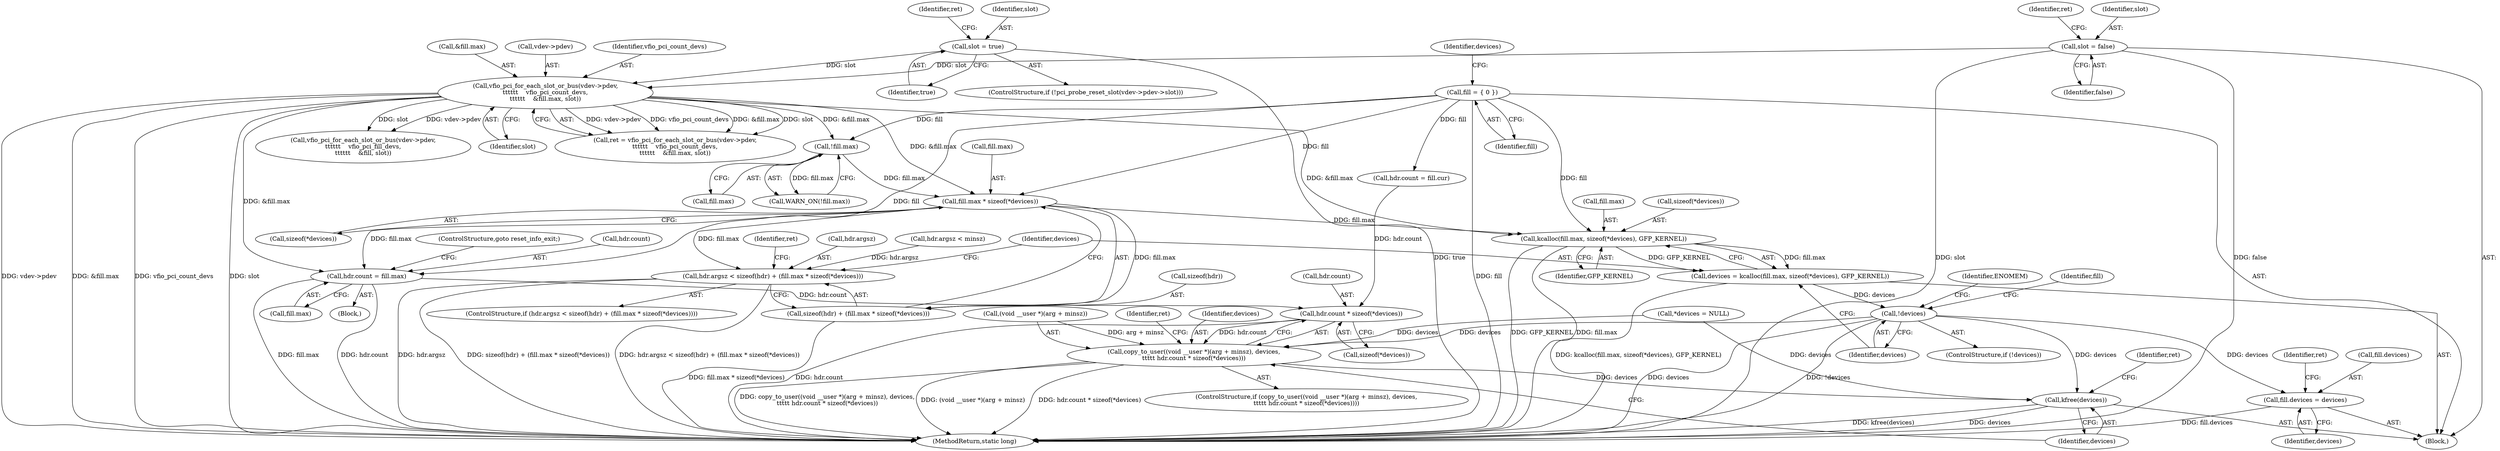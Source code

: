 digraph "0_linux_05692d7005a364add85c6e25a6c4447ce08f913a@API" {
"1000994" [label="(Call,fill.max * sizeof(*devices))"];
"1000967" [label="(Call,vfio_pci_for_each_slot_or_bus(vdev->pdev,\n\t\t\t\t\t\t    vfio_pci_count_devs,\n\t\t\t\t\t\t    &fill.max, slot))"];
"1000951" [label="(Call,slot = true)"];
"1000911" [label="(Call,slot = false)"];
"1000904" [label="(Call,fill = { 0 })"];
"1000982" [label="(Call,!fill.max)"];
"1000987" [label="(Call,hdr.argsz < sizeof(hdr) + (fill.max * sizeof(*devices)))"];
"1000991" [label="(Call,sizeof(hdr) + (fill.max * sizeof(*devices)))"];
"1001006" [label="(Call,hdr.count = fill.max)"];
"1001080" [label="(Call,hdr.count * sizeof(*devices))"];
"1001073" [label="(Call,copy_to_user((void __user *)(arg + minsz), devices,\n\t\t\t\t\t hdr.count * sizeof(*devices)))"];
"1001091" [label="(Call,kfree(devices))"];
"1001016" [label="(Call,kcalloc(fill.max, sizeof(*devices), GFP_KERNEL))"];
"1001014" [label="(Call,devices = kcalloc(fill.max, sizeof(*devices), GFP_KERNEL))"];
"1001025" [label="(Call,!devices)"];
"1001030" [label="(Call,fill.devices = devices)"];
"1001026" [label="(Identifier,devices)"];
"1000943" [label="(ControlStructure,if (!pci_probe_reset_slot(vdev->pdev->slot)))"];
"1000998" [label="(Call,sizeof(*devices))"];
"1001037" [label="(Call,vfio_pci_for_each_slot_or_bus(vdev->pdev,\n\t\t\t\t\t\t    vfio_pci_fill_devs,\n\t\t\t\t\t\t    &fill, slot))"];
"1000911" [label="(Call,slot = false)"];
"1001015" [label="(Identifier,devices)"];
"1000966" [label="(Identifier,ret)"];
"1001013" [label="(ControlStructure,goto reset_info_exit;)"];
"1001091" [label="(Call,kfree(devices))"];
"1000907" [label="(Call,*devices = NULL)"];
"1001079" [label="(Identifier,devices)"];
"1001003" [label="(Identifier,ret)"];
"1000971" [label="(Identifier,vfio_pci_count_devs)"];
"1000904" [label="(Call,fill = { 0 })"];
"1001048" [label="(Call,hdr.count = fill.cur)"];
"1001010" [label="(Call,fill.max)"];
"1000991" [label="(Call,sizeof(hdr) + (fill.max * sizeof(*devices)))"];
"1000982" [label="(Call,!fill.max)"];
"1000976" [label="(Identifier,slot)"];
"1000916" [label="(Identifier,ret)"];
"1001017" [label="(Call,fill.max)"];
"1000953" [label="(Identifier,true)"];
"1000912" [label="(Identifier,slot)"];
"1001032" [label="(Identifier,fill)"];
"1000972" [label="(Call,&fill.max)"];
"1001030" [label="(Call,fill.devices = devices)"];
"1001031" [label="(Call,fill.devices)"];
"1000901" [label="(Block,)"];
"1001084" [label="(Call,sizeof(*devices))"];
"1000965" [label="(Call,ret = vfio_pci_for_each_slot_or_bus(vdev->pdev,\n\t\t\t\t\t\t    vfio_pci_count_devs,\n\t\t\t\t\t\t    &fill.max, slot))"];
"1001094" [label="(Identifier,ret)"];
"1001014" [label="(Call,devices = kcalloc(fill.max, sizeof(*devices), GFP_KERNEL))"];
"1001380" [label="(MethodReturn,static long)"];
"1001024" [label="(ControlStructure,if (!devices))"];
"1000968" [label="(Call,vdev->pdev)"];
"1001073" [label="(Call,copy_to_user((void __user *)(arg + minsz), devices,\n\t\t\t\t\t hdr.count * sizeof(*devices)))"];
"1000908" [label="(Identifier,devices)"];
"1001072" [label="(ControlStructure,if (copy_to_user((void __user *)(arg + minsz), devices,\n\t\t\t\t\t hdr.count * sizeof(*devices))))"];
"1001074" [label="(Call,(void __user *)(arg + minsz))"];
"1001092" [label="(Identifier,devices)"];
"1000951" [label="(Call,slot = true)"];
"1001006" [label="(Call,hdr.count = fill.max)"];
"1001016" [label="(Call,kcalloc(fill.max, sizeof(*devices), GFP_KERNEL))"];
"1001081" [label="(Call,hdr.count)"];
"1001080" [label="(Call,hdr.count * sizeof(*devices))"];
"1001036" [label="(Identifier,ret)"];
"1000988" [label="(Call,hdr.argsz)"];
"1001029" [label="(Identifier,ENOMEM)"];
"1001088" [label="(Identifier,ret)"];
"1000930" [label="(Call,hdr.argsz < minsz)"];
"1000994" [label="(Call,fill.max * sizeof(*devices))"];
"1000952" [label="(Identifier,slot)"];
"1000987" [label="(Call,hdr.argsz < sizeof(hdr) + (fill.max * sizeof(*devices)))"];
"1001034" [label="(Identifier,devices)"];
"1000913" [label="(Identifier,false)"];
"1000967" [label="(Call,vfio_pci_for_each_slot_or_bus(vdev->pdev,\n\t\t\t\t\t\t    vfio_pci_count_devs,\n\t\t\t\t\t\t    &fill.max, slot))"];
"1000905" [label="(Identifier,fill)"];
"1000986" [label="(ControlStructure,if (hdr.argsz < sizeof(hdr) + (fill.max * sizeof(*devices))))"];
"1001020" [label="(Call,sizeof(*devices))"];
"1000981" [label="(Call,WARN_ON(!fill.max))"];
"1000983" [label="(Call,fill.max)"];
"1001007" [label="(Call,hdr.count)"];
"1001023" [label="(Identifier,GFP_KERNEL)"];
"1001025" [label="(Call,!devices)"];
"1000992" [label="(Call,sizeof(hdr))"];
"1001001" [label="(Block,)"];
"1000995" [label="(Call,fill.max)"];
"1000994" -> "1000991"  [label="AST: "];
"1000994" -> "1000998"  [label="CFG: "];
"1000995" -> "1000994"  [label="AST: "];
"1000998" -> "1000994"  [label="AST: "];
"1000991" -> "1000994"  [label="CFG: "];
"1000994" -> "1000987"  [label="DDG: fill.max"];
"1000994" -> "1000991"  [label="DDG: fill.max"];
"1000967" -> "1000994"  [label="DDG: &fill.max"];
"1000904" -> "1000994"  [label="DDG: fill"];
"1000982" -> "1000994"  [label="DDG: fill.max"];
"1000994" -> "1001006"  [label="DDG: fill.max"];
"1000994" -> "1001016"  [label="DDG: fill.max"];
"1000967" -> "1000965"  [label="AST: "];
"1000967" -> "1000976"  [label="CFG: "];
"1000968" -> "1000967"  [label="AST: "];
"1000971" -> "1000967"  [label="AST: "];
"1000972" -> "1000967"  [label="AST: "];
"1000976" -> "1000967"  [label="AST: "];
"1000965" -> "1000967"  [label="CFG: "];
"1000967" -> "1001380"  [label="DDG: &fill.max"];
"1000967" -> "1001380"  [label="DDG: vfio_pci_count_devs"];
"1000967" -> "1001380"  [label="DDG: slot"];
"1000967" -> "1001380"  [label="DDG: vdev->pdev"];
"1000967" -> "1000965"  [label="DDG: vdev->pdev"];
"1000967" -> "1000965"  [label="DDG: vfio_pci_count_devs"];
"1000967" -> "1000965"  [label="DDG: &fill.max"];
"1000967" -> "1000965"  [label="DDG: slot"];
"1000951" -> "1000967"  [label="DDG: slot"];
"1000911" -> "1000967"  [label="DDG: slot"];
"1000967" -> "1000982"  [label="DDG: &fill.max"];
"1000967" -> "1001006"  [label="DDG: &fill.max"];
"1000967" -> "1001016"  [label="DDG: &fill.max"];
"1000967" -> "1001037"  [label="DDG: vdev->pdev"];
"1000967" -> "1001037"  [label="DDG: slot"];
"1000951" -> "1000943"  [label="AST: "];
"1000951" -> "1000953"  [label="CFG: "];
"1000952" -> "1000951"  [label="AST: "];
"1000953" -> "1000951"  [label="AST: "];
"1000966" -> "1000951"  [label="CFG: "];
"1000951" -> "1001380"  [label="DDG: true"];
"1000911" -> "1000901"  [label="AST: "];
"1000911" -> "1000913"  [label="CFG: "];
"1000912" -> "1000911"  [label="AST: "];
"1000913" -> "1000911"  [label="AST: "];
"1000916" -> "1000911"  [label="CFG: "];
"1000911" -> "1001380"  [label="DDG: slot"];
"1000911" -> "1001380"  [label="DDG: false"];
"1000904" -> "1000901"  [label="AST: "];
"1000904" -> "1000905"  [label="CFG: "];
"1000905" -> "1000904"  [label="AST: "];
"1000908" -> "1000904"  [label="CFG: "];
"1000904" -> "1001380"  [label="DDG: fill"];
"1000904" -> "1000982"  [label="DDG: fill"];
"1000904" -> "1001006"  [label="DDG: fill"];
"1000904" -> "1001016"  [label="DDG: fill"];
"1000904" -> "1001048"  [label="DDG: fill"];
"1000982" -> "1000981"  [label="AST: "];
"1000982" -> "1000983"  [label="CFG: "];
"1000983" -> "1000982"  [label="AST: "];
"1000981" -> "1000982"  [label="CFG: "];
"1000982" -> "1000981"  [label="DDG: fill.max"];
"1000987" -> "1000986"  [label="AST: "];
"1000987" -> "1000991"  [label="CFG: "];
"1000988" -> "1000987"  [label="AST: "];
"1000991" -> "1000987"  [label="AST: "];
"1001003" -> "1000987"  [label="CFG: "];
"1001015" -> "1000987"  [label="CFG: "];
"1000987" -> "1001380"  [label="DDG: hdr.argsz"];
"1000987" -> "1001380"  [label="DDG: sizeof(hdr) + (fill.max * sizeof(*devices))"];
"1000987" -> "1001380"  [label="DDG: hdr.argsz < sizeof(hdr) + (fill.max * sizeof(*devices))"];
"1000930" -> "1000987"  [label="DDG: hdr.argsz"];
"1000992" -> "1000991"  [label="AST: "];
"1000991" -> "1001380"  [label="DDG: fill.max * sizeof(*devices)"];
"1001006" -> "1001001"  [label="AST: "];
"1001006" -> "1001010"  [label="CFG: "];
"1001007" -> "1001006"  [label="AST: "];
"1001010" -> "1001006"  [label="AST: "];
"1001013" -> "1001006"  [label="CFG: "];
"1001006" -> "1001380"  [label="DDG: hdr.count"];
"1001006" -> "1001380"  [label="DDG: fill.max"];
"1001006" -> "1001080"  [label="DDG: hdr.count"];
"1001080" -> "1001073"  [label="AST: "];
"1001080" -> "1001084"  [label="CFG: "];
"1001081" -> "1001080"  [label="AST: "];
"1001084" -> "1001080"  [label="AST: "];
"1001073" -> "1001080"  [label="CFG: "];
"1001080" -> "1001380"  [label="DDG: hdr.count"];
"1001080" -> "1001073"  [label="DDG: hdr.count"];
"1001048" -> "1001080"  [label="DDG: hdr.count"];
"1001073" -> "1001072"  [label="AST: "];
"1001074" -> "1001073"  [label="AST: "];
"1001079" -> "1001073"  [label="AST: "];
"1001088" -> "1001073"  [label="CFG: "];
"1001092" -> "1001073"  [label="CFG: "];
"1001073" -> "1001380"  [label="DDG: (void __user *)(arg + minsz)"];
"1001073" -> "1001380"  [label="DDG: hdr.count * sizeof(*devices)"];
"1001073" -> "1001380"  [label="DDG: copy_to_user((void __user *)(arg + minsz), devices,\n\t\t\t\t\t hdr.count * sizeof(*devices))"];
"1001074" -> "1001073"  [label="DDG: arg + minsz"];
"1000907" -> "1001073"  [label="DDG: devices"];
"1001025" -> "1001073"  [label="DDG: devices"];
"1001073" -> "1001091"  [label="DDG: devices"];
"1001091" -> "1000901"  [label="AST: "];
"1001091" -> "1001092"  [label="CFG: "];
"1001092" -> "1001091"  [label="AST: "];
"1001094" -> "1001091"  [label="CFG: "];
"1001091" -> "1001380"  [label="DDG: kfree(devices)"];
"1001091" -> "1001380"  [label="DDG: devices"];
"1000907" -> "1001091"  [label="DDG: devices"];
"1001025" -> "1001091"  [label="DDG: devices"];
"1001016" -> "1001014"  [label="AST: "];
"1001016" -> "1001023"  [label="CFG: "];
"1001017" -> "1001016"  [label="AST: "];
"1001020" -> "1001016"  [label="AST: "];
"1001023" -> "1001016"  [label="AST: "];
"1001014" -> "1001016"  [label="CFG: "];
"1001016" -> "1001380"  [label="DDG: GFP_KERNEL"];
"1001016" -> "1001380"  [label="DDG: fill.max"];
"1001016" -> "1001014"  [label="DDG: fill.max"];
"1001016" -> "1001014"  [label="DDG: GFP_KERNEL"];
"1001014" -> "1000901"  [label="AST: "];
"1001015" -> "1001014"  [label="AST: "];
"1001026" -> "1001014"  [label="CFG: "];
"1001014" -> "1001380"  [label="DDG: kcalloc(fill.max, sizeof(*devices), GFP_KERNEL)"];
"1001014" -> "1001025"  [label="DDG: devices"];
"1001025" -> "1001024"  [label="AST: "];
"1001025" -> "1001026"  [label="CFG: "];
"1001026" -> "1001025"  [label="AST: "];
"1001029" -> "1001025"  [label="CFG: "];
"1001032" -> "1001025"  [label="CFG: "];
"1001025" -> "1001380"  [label="DDG: devices"];
"1001025" -> "1001380"  [label="DDG: !devices"];
"1001025" -> "1001030"  [label="DDG: devices"];
"1001030" -> "1000901"  [label="AST: "];
"1001030" -> "1001034"  [label="CFG: "];
"1001031" -> "1001030"  [label="AST: "];
"1001034" -> "1001030"  [label="AST: "];
"1001036" -> "1001030"  [label="CFG: "];
"1001030" -> "1001380"  [label="DDG: fill.devices"];
}

